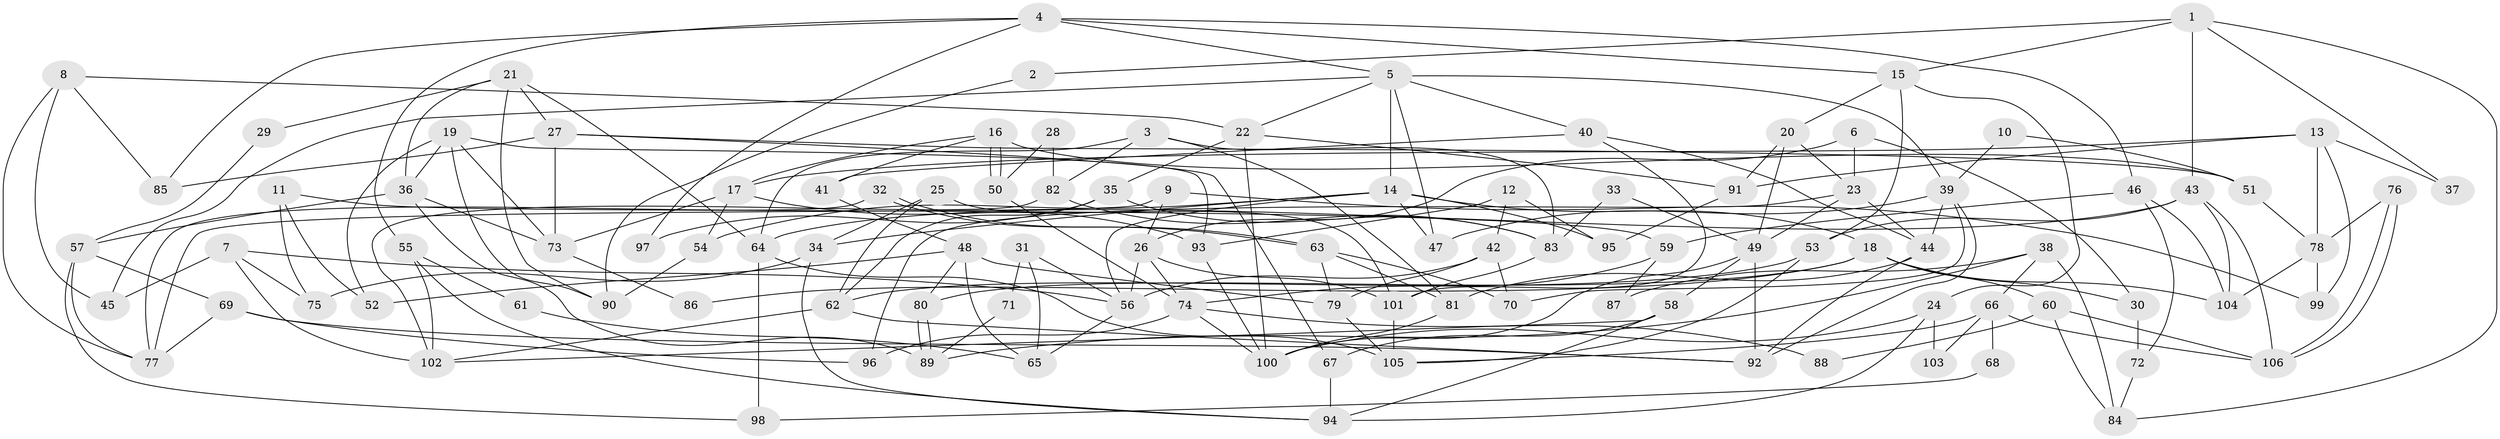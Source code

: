 // coarse degree distribution, {8: 0.13636363636363635, 4: 0.21212121212121213, 6: 0.15151515151515152, 3: 0.16666666666666666, 7: 0.10606060606060606, 5: 0.15151515151515152, 2: 0.07575757575757576}
// Generated by graph-tools (version 1.1) at 2025/52/02/27/25 19:52:02]
// undirected, 106 vertices, 212 edges
graph export_dot {
graph [start="1"]
  node [color=gray90,style=filled];
  1;
  2;
  3;
  4;
  5;
  6;
  7;
  8;
  9;
  10;
  11;
  12;
  13;
  14;
  15;
  16;
  17;
  18;
  19;
  20;
  21;
  22;
  23;
  24;
  25;
  26;
  27;
  28;
  29;
  30;
  31;
  32;
  33;
  34;
  35;
  36;
  37;
  38;
  39;
  40;
  41;
  42;
  43;
  44;
  45;
  46;
  47;
  48;
  49;
  50;
  51;
  52;
  53;
  54;
  55;
  56;
  57;
  58;
  59;
  60;
  61;
  62;
  63;
  64;
  65;
  66;
  67;
  68;
  69;
  70;
  71;
  72;
  73;
  74;
  75;
  76;
  77;
  78;
  79;
  80;
  81;
  82;
  83;
  84;
  85;
  86;
  87;
  88;
  89;
  90;
  91;
  92;
  93;
  94;
  95;
  96;
  97;
  98;
  99;
  100;
  101;
  102;
  103;
  104;
  105;
  106;
  1 -- 15;
  1 -- 84;
  1 -- 2;
  1 -- 37;
  1 -- 43;
  2 -- 90;
  3 -- 82;
  3 -- 81;
  3 -- 64;
  3 -- 83;
  4 -- 5;
  4 -- 85;
  4 -- 15;
  4 -- 46;
  4 -- 55;
  4 -- 97;
  5 -- 39;
  5 -- 40;
  5 -- 14;
  5 -- 22;
  5 -- 45;
  5 -- 47;
  6 -- 30;
  6 -- 23;
  6 -- 26;
  7 -- 102;
  7 -- 56;
  7 -- 45;
  7 -- 75;
  8 -- 45;
  8 -- 77;
  8 -- 22;
  8 -- 85;
  9 -- 26;
  9 -- 99;
  9 -- 77;
  10 -- 39;
  10 -- 51;
  11 -- 59;
  11 -- 75;
  11 -- 52;
  12 -- 42;
  12 -- 95;
  12 -- 93;
  13 -- 17;
  13 -- 91;
  13 -- 37;
  13 -- 78;
  13 -- 99;
  14 -- 54;
  14 -- 18;
  14 -- 34;
  14 -- 47;
  14 -- 56;
  14 -- 95;
  15 -- 20;
  15 -- 24;
  15 -- 53;
  16 -- 50;
  16 -- 50;
  16 -- 17;
  16 -- 41;
  16 -- 51;
  17 -- 93;
  17 -- 73;
  17 -- 54;
  18 -- 104;
  18 -- 30;
  18 -- 60;
  18 -- 80;
  18 -- 86;
  19 -- 52;
  19 -- 36;
  19 -- 73;
  19 -- 90;
  19 -- 93;
  20 -- 23;
  20 -- 49;
  20 -- 91;
  21 -- 64;
  21 -- 36;
  21 -- 27;
  21 -- 29;
  21 -- 90;
  22 -- 35;
  22 -- 91;
  22 -- 100;
  23 -- 49;
  23 -- 44;
  23 -- 96;
  24 -- 100;
  24 -- 94;
  24 -- 103;
  25 -- 101;
  25 -- 34;
  25 -- 62;
  26 -- 101;
  26 -- 56;
  26 -- 74;
  27 -- 67;
  27 -- 51;
  27 -- 73;
  27 -- 85;
  28 -- 50;
  28 -- 82;
  29 -- 57;
  30 -- 72;
  31 -- 56;
  31 -- 65;
  31 -- 71;
  32 -- 63;
  32 -- 63;
  32 -- 77;
  33 -- 83;
  33 -- 49;
  34 -- 94;
  34 -- 75;
  35 -- 62;
  35 -- 83;
  35 -- 97;
  36 -- 57;
  36 -- 73;
  36 -- 89;
  38 -- 89;
  38 -- 66;
  38 -- 84;
  38 -- 87;
  39 -- 92;
  39 -- 47;
  39 -- 44;
  39 -- 70;
  40 -- 44;
  40 -- 101;
  40 -- 41;
  41 -- 48;
  42 -- 70;
  42 -- 56;
  42 -- 79;
  43 -- 64;
  43 -- 53;
  43 -- 104;
  43 -- 106;
  44 -- 81;
  44 -- 92;
  46 -- 104;
  46 -- 59;
  46 -- 72;
  48 -- 80;
  48 -- 52;
  48 -- 65;
  48 -- 79;
  49 -- 92;
  49 -- 100;
  49 -- 58;
  50 -- 74;
  51 -- 78;
  53 -- 62;
  53 -- 105;
  54 -- 90;
  55 -- 94;
  55 -- 61;
  55 -- 102;
  56 -- 65;
  57 -- 69;
  57 -- 77;
  57 -- 98;
  58 -- 102;
  58 -- 67;
  58 -- 94;
  59 -- 74;
  59 -- 87;
  60 -- 106;
  60 -- 84;
  60 -- 88;
  61 -- 65;
  62 -- 92;
  62 -- 102;
  63 -- 79;
  63 -- 70;
  63 -- 81;
  64 -- 105;
  64 -- 98;
  66 -- 105;
  66 -- 106;
  66 -- 68;
  66 -- 103;
  67 -- 94;
  68 -- 98;
  69 -- 92;
  69 -- 96;
  69 -- 77;
  71 -- 89;
  72 -- 84;
  73 -- 86;
  74 -- 100;
  74 -- 88;
  74 -- 96;
  76 -- 78;
  76 -- 106;
  76 -- 106;
  78 -- 99;
  78 -- 104;
  79 -- 105;
  80 -- 89;
  80 -- 89;
  81 -- 100;
  82 -- 83;
  82 -- 102;
  83 -- 101;
  91 -- 95;
  93 -- 100;
  101 -- 105;
}
